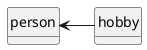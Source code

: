 @startuml KlasKompas_PDM
'configuration
hide circle
hide methods

entity person {
    name: CHAR(50) <<PK>>
    distance: NUMERIC(3,1)
}

entity hobby {
    name: CHAR(50) <<PK,FK>>
    hobby: CHAR(75) <<PK>>
}

person <- hobby

@enduml